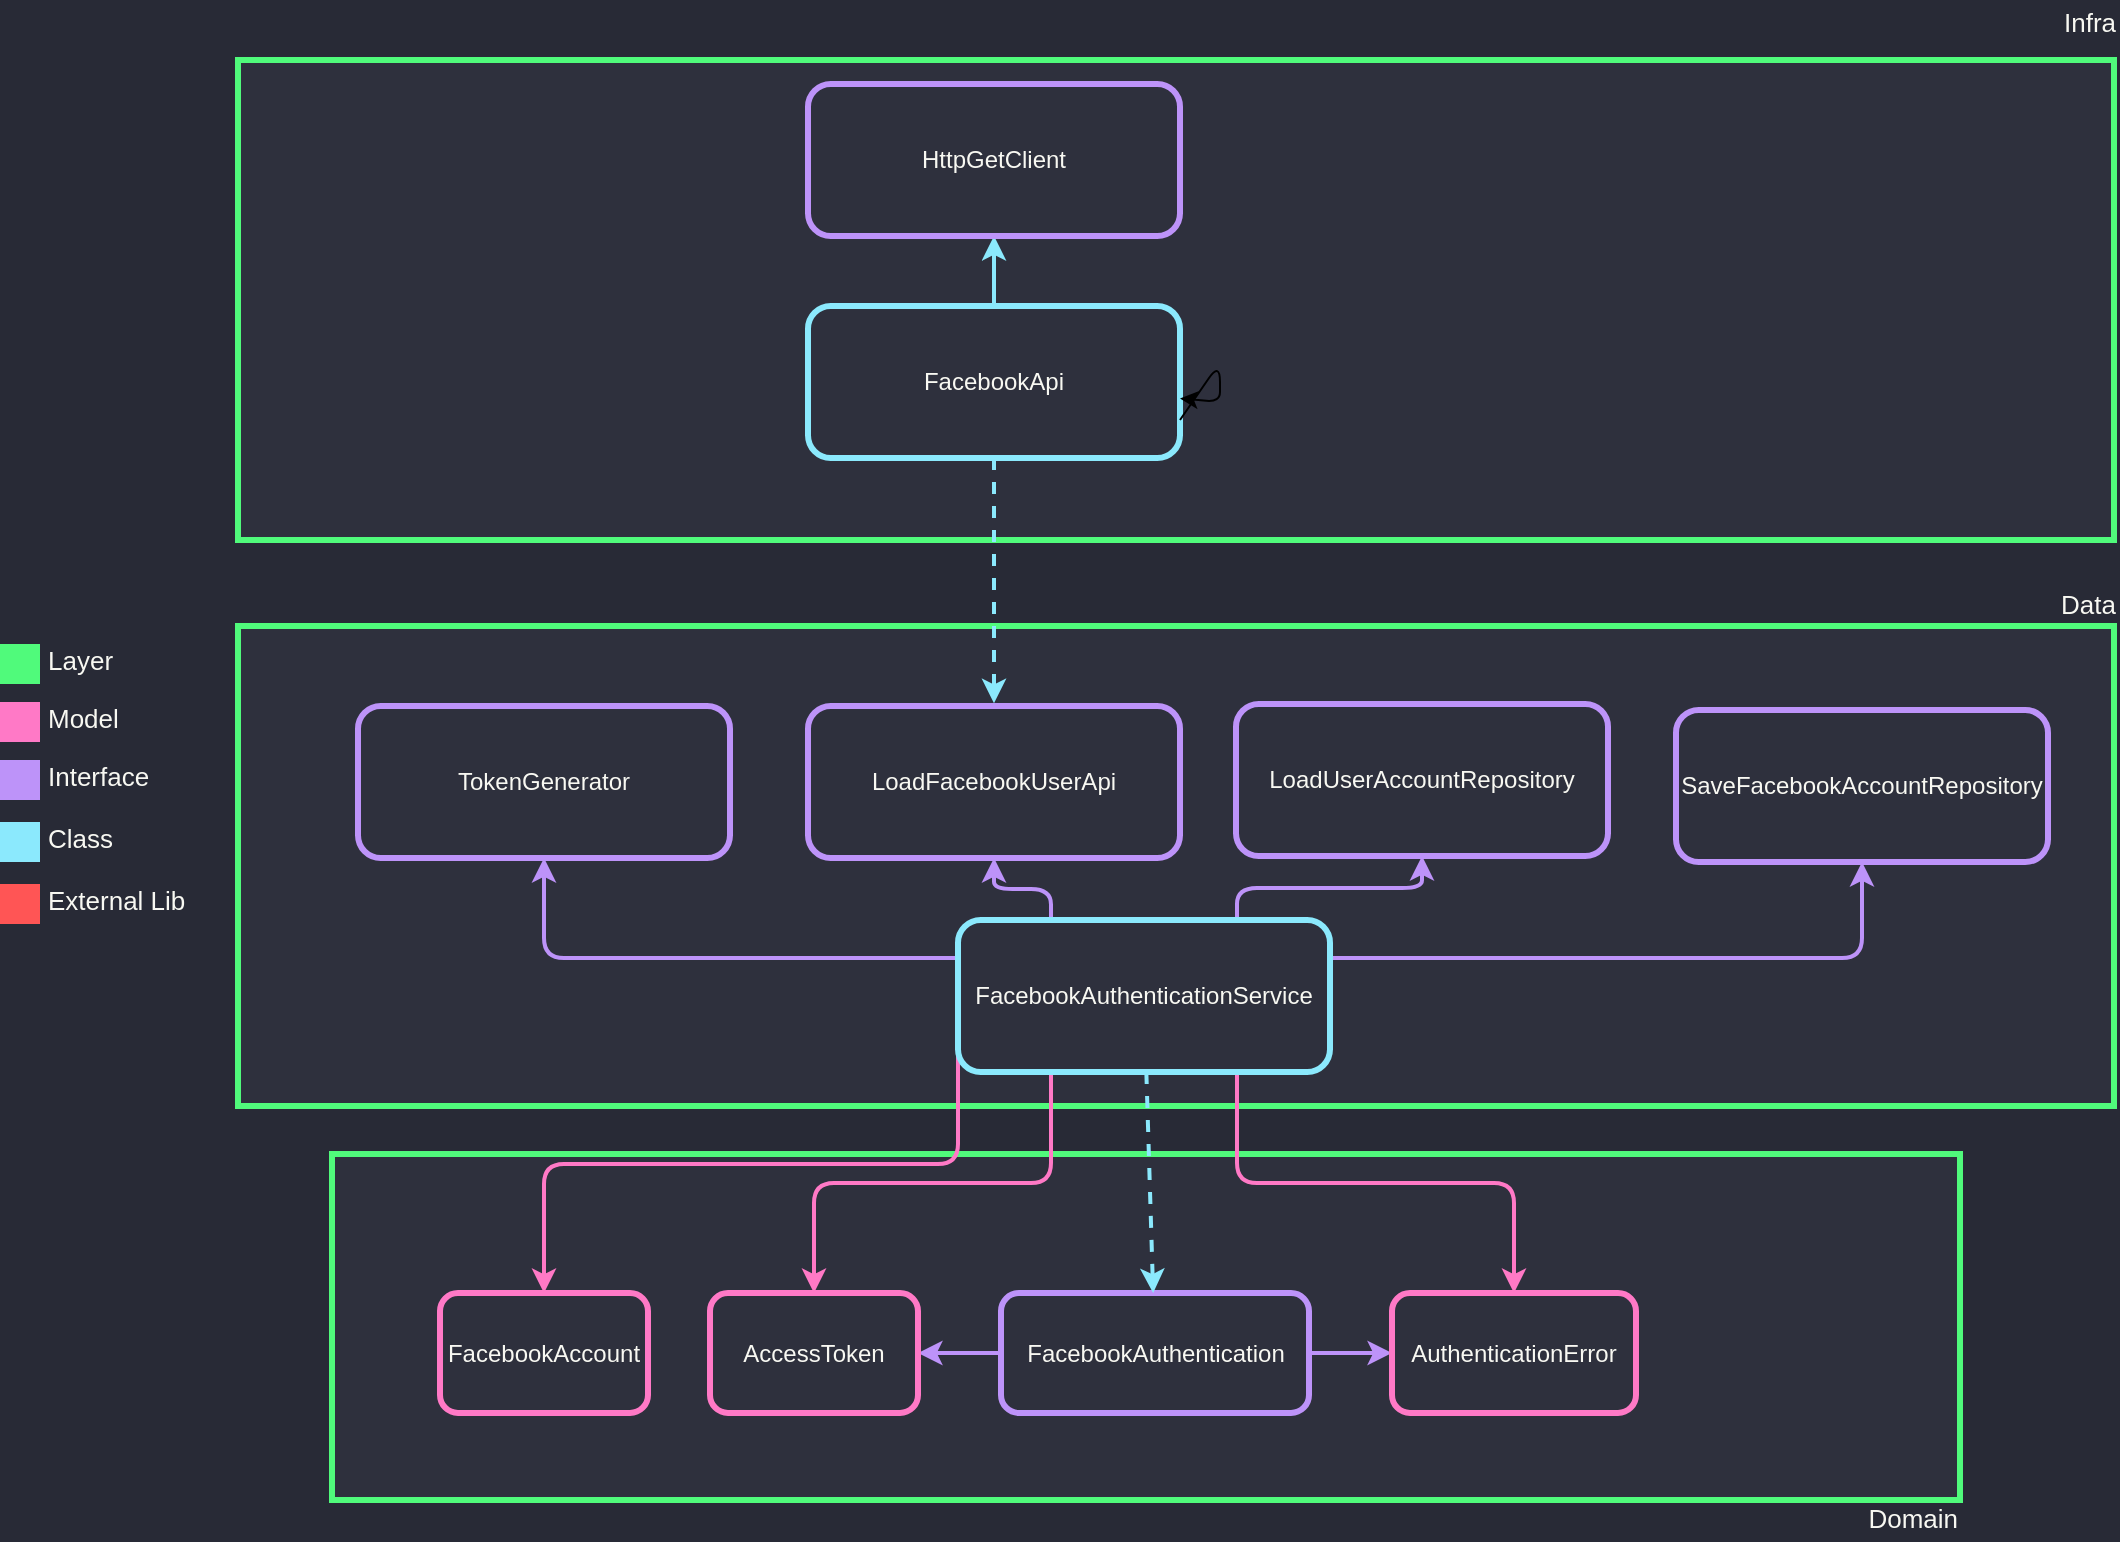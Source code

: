 <mxfile pages="1">
    <diagram id="xk0LYboaFIT9QmwzVqD-" name="Page-1">
        <mxGraphModel dx="2401" dy="2100" grid="0" gridSize="10" guides="1" tooltips="1" connect="1" arrows="1" fold="1" page="1" pageScale="1" pageWidth="827" pageHeight="1169" background="#282A36" math="0" shadow="0">
            <root>
                <mxCell id="0"/>
                <mxCell id="1" parent="0"/>
                <mxCell id="18" style="edgeStyle=orthogonalEdgeStyle;rounded=0;orthogonalLoop=1;jettySize=auto;html=1;exitX=0;exitY=0.5;exitDx=0;exitDy=0;entryX=1;entryY=0.5;entryDx=0;entryDy=0;fontSize=13;fontColor=#F8F8F2;strokeWidth=2;strokeColor=#BD93F9;" parent="1" source="20" target="22" edge="1">
                    <mxGeometry relative="1" as="geometry"/>
                </mxCell>
                <mxCell id="19" style="edgeStyle=orthogonalEdgeStyle;rounded=0;orthogonalLoop=1;jettySize=auto;html=1;exitX=1;exitY=0.5;exitDx=0;exitDy=0;entryX=0;entryY=0.5;entryDx=0;entryDy=0;strokeColor=#BD93F9;strokeWidth=2;fontSize=13;fontColor=#F8F8F2;" parent="1" source="20" target="23" edge="1">
                    <mxGeometry relative="1" as="geometry"/>
                </mxCell>
                <mxCell id="20" value="FacebookAuthentication" style="rounded=1;whiteSpace=wrap;html=1;strokeColor=#BD93F9;fillColor=#2E303D;strokeWidth=3;fontColor=#F8F8F2;" parent="1" vertex="1">
                    <mxGeometry x="-59.5" y="159.5" width="154" height="60" as="geometry"/>
                </mxCell>
                <mxCell id="21" value="Domain" style="text;html=1;resizable=0;points=[];autosize=1;align=right;verticalAlign=bottom;spacingTop=-4;fontColor=#F8F8F2;fontSize=13;" parent="1" vertex="1">
                    <mxGeometry x="369" y="269" width="51" height="14" as="geometry"/>
                </mxCell>
                <mxCell id="22" value="AccessToken" style="rounded=1;whiteSpace=wrap;html=1;strokeColor=#FF79C6;fillColor=#2E303D;strokeWidth=3;fontColor=#F8F8F2;" parent="1" vertex="1">
                    <mxGeometry x="-205" y="159.5" width="104" height="60" as="geometry"/>
                </mxCell>
                <mxCell id="23" value="AuthenticationError" style="rounded=1;whiteSpace=wrap;html=1;strokeColor=#FF79C6;fillColor=#2E303D;strokeWidth=3;fontColor=#F8F8F2;" parent="1" vertex="1">
                    <mxGeometry x="136" y="159.5" width="122" height="60" as="geometry"/>
                </mxCell>
                <mxCell id="42" value="UserAccount" style="rounded=1;whiteSpace=wrap;html=1;strokeColor=#FF79C6;fillColor=#2E303D;strokeWidth=3;fontColor=#F8F8F2;" parent="1" vertex="1">
                    <mxGeometry x="-350.5" y="159.5" width="104" height="60" as="geometry"/>
                </mxCell>
                <mxCell id="69" value="" style="rounded=0;whiteSpace=wrap;html=1;strokeColor=none;strokeWidth=3;fillColor=#FF79C6;fontSize=13;fontColor=#F8F8F2;align=right;" parent="1" vertex="1">
                    <mxGeometry x="-560" y="-136" width="20" height="20" as="geometry"/>
                </mxCell>
                <mxCell id="70" value="Model" style="text;html=1;resizable=0;points=[];autosize=1;align=left;verticalAlign=middle;spacingTop=-4;fontSize=13;fontColor=#F8F8F2;" parent="1" vertex="1">
                    <mxGeometry x="-538" y="-134" width="45" height="16" as="geometry"/>
                </mxCell>
                <mxCell id="71" value="" style="rounded=0;whiteSpace=wrap;html=1;strokeColor=none;strokeWidth=3;fillColor=#BD93F9;fontSize=13;fontColor=#F8F8F2;align=right;" parent="1" vertex="1">
                    <mxGeometry x="-560" y="-107" width="20" height="20" as="geometry"/>
                </mxCell>
                <mxCell id="72" value="Interface" style="text;html=1;resizable=0;points=[];autosize=1;align=left;verticalAlign=middle;spacingTop=-4;fontSize=13;fontColor=#F8F8F2;" parent="1" vertex="1">
                    <mxGeometry x="-538" y="-105" width="61" height="16" as="geometry"/>
                </mxCell>
                <mxCell id="73" value="" style="rounded=0;whiteSpace=wrap;html=1;strokeColor=none;strokeWidth=3;fillColor=#8BE9FD;fontSize=13;fontColor=#F8F8F2;align=right;" parent="1" vertex="1">
                    <mxGeometry x="-560" y="-76" width="20" height="20" as="geometry"/>
                </mxCell>
                <mxCell id="74" value="Class" style="text;html=1;resizable=0;points=[];autosize=1;align=left;verticalAlign=middle;spacingTop=-4;fontSize=13;fontColor=#F8F8F2;" parent="1" vertex="1">
                    <mxGeometry x="-538" y="-74" width="43" height="16" as="geometry"/>
                </mxCell>
                <mxCell id="75" value="" style="rounded=0;whiteSpace=wrap;html=1;strokeColor=none;strokeWidth=3;fillColor=#50FA7B;fontSize=13;fontColor=#F8F8F2;align=right;" parent="1" vertex="1">
                    <mxGeometry x="-560" y="-165" width="20" height="20" as="geometry"/>
                </mxCell>
                <mxCell id="76" value="Layer" style="text;html=1;resizable=0;points=[];autosize=1;align=left;verticalAlign=middle;spacingTop=-4;fontSize=13;fontColor=#F8F8F2;" parent="1" vertex="1">
                    <mxGeometry x="-538" y="-163" width="43" height="16" as="geometry"/>
                </mxCell>
                <mxCell id="77" value="" style="rounded=0;whiteSpace=wrap;html=1;strokeColor=#50FA7B;strokeWidth=3;fillColor=#2E303D;fontColor=#F8F8F2;" parent="1" vertex="1">
                    <mxGeometry x="-394" y="90" width="814" height="173" as="geometry"/>
                </mxCell>
                <mxCell id="78" style="edgeStyle=orthogonalEdgeStyle;rounded=0;orthogonalLoop=1;jettySize=auto;html=1;exitX=0;exitY=0.5;exitDx=0;exitDy=0;entryX=1;entryY=0.5;entryDx=0;entryDy=0;fontSize=13;fontColor=#F8F8F2;strokeWidth=2;strokeColor=#BD93F9;" parent="1" source="80" target="82" edge="1">
                    <mxGeometry relative="1" as="geometry"/>
                </mxCell>
                <mxCell id="79" style="edgeStyle=orthogonalEdgeStyle;rounded=0;orthogonalLoop=1;jettySize=auto;html=1;exitX=1;exitY=0.5;exitDx=0;exitDy=0;entryX=0;entryY=0.5;entryDx=0;entryDy=0;strokeColor=#BD93F9;strokeWidth=2;fontSize=13;fontColor=#F8F8F2;" parent="1" source="80" target="83" edge="1">
                    <mxGeometry relative="1" as="geometry"/>
                </mxCell>
                <mxCell id="80" value="FacebookAuthentication" style="rounded=1;whiteSpace=wrap;html=1;strokeColor=#BD93F9;fillColor=#2E303D;strokeWidth=3;fontColor=#F8F8F2;" parent="1" vertex="1">
                    <mxGeometry x="-59.5" y="159.5" width="154" height="60" as="geometry"/>
                </mxCell>
                <mxCell id="81" value="Data&lt;br&gt;" style="text;html=1;resizable=0;points=[];autosize=1;align=right;verticalAlign=bottom;spacingTop=-4;fontColor=#F8F8F2;fontSize=13;" parent="1" vertex="1">
                    <mxGeometry x="369" y="-138" width="45" height="22" as="geometry"/>
                </mxCell>
                <mxCell id="82" value="AccessToken" style="rounded=1;whiteSpace=wrap;html=1;strokeColor=#FF79C6;fillColor=#2E303D;strokeWidth=3;fontColor=#F8F8F2;" parent="1" vertex="1">
                    <mxGeometry x="-205" y="159.5" width="104" height="60" as="geometry"/>
                </mxCell>
                <mxCell id="83" value="AuthenticationError" style="rounded=1;whiteSpace=wrap;html=1;strokeColor=#FF79C6;fillColor=#2E303D;strokeWidth=3;fontColor=#F8F8F2;" parent="1" vertex="1">
                    <mxGeometry x="136" y="159.5" width="122" height="60" as="geometry"/>
                </mxCell>
                <mxCell id="113" value="" style="rounded=0;whiteSpace=wrap;html=1;strokeColor=none;strokeWidth=3;fillColor=#FF5555;fontSize=13;fontColor=#F8F8F2;align=right;" parent="1" vertex="1">
                    <mxGeometry x="-560" y="-45" width="20" height="20" as="geometry"/>
                </mxCell>
                <mxCell id="114" value="External Lib" style="text;html=1;resizable=0;points=[];autosize=1;align=left;verticalAlign=middle;spacingTop=-4;fontSize=13;fontColor=#F8F8F2;" parent="1" vertex="1">
                    <mxGeometry x="-538" y="-43" width="79" height="16" as="geometry"/>
                </mxCell>
                <mxCell id="116" value="" style="rounded=0;whiteSpace=wrap;html=1;strokeColor=#50FA7B;strokeWidth=3;fillColor=#2E303D;fontColor=#F8F8F2;" parent="1" vertex="1">
                    <mxGeometry x="-441" y="-174" width="938" height="240" as="geometry"/>
                </mxCell>
                <mxCell id="120" style="edgeStyle=none;html=1;dashed=1;strokeWidth=2;strokeColor=#8be9fd;" parent="1" source="117" target="80" edge="1">
                    <mxGeometry relative="1" as="geometry"/>
                </mxCell>
                <mxCell id="128" style="edgeStyle=orthogonalEdgeStyle;html=1;strokeColor=#bd93f9;strokeWidth=2;exitX=0;exitY=0.25;exitDx=0;exitDy=0;" parent="1" source="117" target="122" edge="1">
                    <mxGeometry relative="1" as="geometry"/>
                </mxCell>
                <mxCell id="129" value="" style="edgeStyle=orthogonalEdgeStyle;html=1;strokeColor=#bd93f9;strokeWidth=2;exitX=0.25;exitY=0;exitDx=0;exitDy=0;" parent="1" source="117" target="123" edge="1">
                    <mxGeometry relative="1" as="geometry"/>
                </mxCell>
                <mxCell id="130" style="edgeStyle=orthogonalEdgeStyle;html=1;strokeColor=#bd93f9;strokeWidth=2;exitX=0.75;exitY=0;exitDx=0;exitDy=0;" parent="1" source="117" target="124" edge="1">
                    <mxGeometry relative="1" as="geometry"/>
                </mxCell>
                <mxCell id="131" style="edgeStyle=orthogonalEdgeStyle;html=1;strokeColor=#bd93f9;strokeWidth=2;exitX=1;exitY=0.25;exitDx=0;exitDy=0;" parent="1" source="117" target="125" edge="1">
                    <mxGeometry relative="1" as="geometry"/>
                </mxCell>
                <mxCell id="133" style="edgeStyle=elbowEdgeStyle;html=1;entryX=0.5;entryY=0;entryDx=0;entryDy=0;strokeColor=#ff79c6;strokeWidth=2;elbow=vertical;exitX=0.75;exitY=1;exitDx=0;exitDy=0;" parent="1" source="117" target="83" edge="1">
                    <mxGeometry relative="1" as="geometry"/>
                </mxCell>
                <mxCell id="134" style="edgeStyle=elbowEdgeStyle;elbow=vertical;html=1;exitX=0;exitY=0.75;exitDx=0;exitDy=0;strokeColor=#ff79c6;strokeWidth=2;" parent="1" source="117" target="132" edge="1">
                    <mxGeometry relative="1" as="geometry"/>
                </mxCell>
                <mxCell id="135" style="edgeStyle=elbowEdgeStyle;elbow=vertical;html=1;exitX=0.25;exitY=1;exitDx=0;exitDy=0;strokeColor=#ff79c6;strokeWidth=2;" parent="1" source="117" target="82" edge="1">
                    <mxGeometry relative="1" as="geometry"/>
                </mxCell>
                <mxCell id="117" value="FacebookAuthenticationService" style="rounded=1;whiteSpace=wrap;html=1;strokeColor=#8be9fd;fillColor=#2E303D;strokeWidth=3;fontColor=#F8F8F2;" parent="1" vertex="1">
                    <mxGeometry x="-81" y="-27" width="186" height="76" as="geometry"/>
                </mxCell>
                <mxCell id="122" value="TokenGenerator" style="rounded=1;whiteSpace=wrap;html=1;strokeColor=#bd93f9;fillColor=#2E303D;strokeWidth=3;fontColor=#F8F8F2;" parent="1" vertex="1">
                    <mxGeometry x="-381" y="-134" width="186" height="76" as="geometry"/>
                </mxCell>
                <mxCell id="123" value="LoadFacebookUserApi" style="rounded=1;whiteSpace=wrap;html=1;strokeColor=#bd93f9;fillColor=#2E303D;strokeWidth=3;fontColor=#F8F8F2;" parent="1" vertex="1">
                    <mxGeometry x="-156" y="-134" width="186" height="76" as="geometry"/>
                </mxCell>
                <mxCell id="124" value="LoadUserAccountRepository" style="rounded=1;whiteSpace=wrap;html=1;strokeColor=#bd93f9;fillColor=#2E303D;strokeWidth=3;fontColor=#F8F8F2;" parent="1" vertex="1">
                    <mxGeometry x="58" y="-135" width="186" height="76" as="geometry"/>
                </mxCell>
                <mxCell id="125" value="SaveFacebookAccountRepository" style="rounded=1;whiteSpace=wrap;html=1;strokeColor=#bd93f9;fillColor=#2E303D;strokeWidth=3;fontColor=#F8F8F2;" parent="1" vertex="1">
                    <mxGeometry x="278" y="-132" width="186" height="76" as="geometry"/>
                </mxCell>
                <mxCell id="132" value="FacebookAccount" style="rounded=1;whiteSpace=wrap;html=1;strokeColor=#FF79C6;fillColor=#2E303D;strokeWidth=3;fontColor=#F8F8F2;" parent="1" vertex="1">
                    <mxGeometry x="-340" y="159.5" width="104" height="60" as="geometry"/>
                </mxCell>
                <mxCell id="137" value="" style="rounded=0;whiteSpace=wrap;html=1;strokeColor=#50FA7B;strokeWidth=3;fillColor=#2E303D;fontColor=#F8F8F2;" vertex="1" parent="1">
                    <mxGeometry x="-441" y="-457" width="938" height="240" as="geometry"/>
                </mxCell>
                <mxCell id="138" value="Data" style="text;html=1;resizable=0;points=[];autosize=1;align=right;verticalAlign=bottom;spacingTop=-4;fontColor=#F8F8F2;fontSize=13;" vertex="1" parent="1">
                    <mxGeometry x="454" y="-196" width="45" height="22" as="geometry"/>
                </mxCell>
                <mxCell id="139" value="Infra" style="text;html=1;resizable=0;points=[];autosize=1;align=right;verticalAlign=bottom;spacingTop=-4;fontColor=#F8F8F2;fontSize=13;" vertex="1" parent="1">
                    <mxGeometry x="455" y="-487" width="44" height="22" as="geometry"/>
                </mxCell>
                <mxCell id="142" style="edgeStyle=none;html=1;dashed=1;strokeColor=none;strokeWidth=2;dashPattern=8 8;" edge="1" parent="1" source="140" target="123">
                    <mxGeometry relative="1" as="geometry"/>
                </mxCell>
                <mxCell id="143" style="edgeStyle=none;html=1;dashed=1;strokeWidth=2;strokeColor=#8be9fd;" edge="1" parent="1" source="140">
                    <mxGeometry relative="1" as="geometry">
                        <mxPoint x="-63" y="-135.375" as="targetPoint"/>
                    </mxGeometry>
                </mxCell>
                <mxCell id="145" style="edgeStyle=none;html=1;entryX=0.5;entryY=1;entryDx=0;entryDy=0;strokeColor=#8be9fd;strokeWidth=2;" edge="1" parent="1" source="140" target="144">
                    <mxGeometry relative="1" as="geometry"/>
                </mxCell>
                <mxCell id="140" value="FacebookApi&lt;br&gt;" style="rounded=1;whiteSpace=wrap;html=1;strokeColor=#8be9fd;fillColor=#2E303D;strokeWidth=3;fontColor=#F8F8F2;" vertex="1" parent="1">
                    <mxGeometry x="-156" y="-334" width="186" height="76" as="geometry"/>
                </mxCell>
                <mxCell id="141" style="edgeStyle=none;html=1;exitX=1;exitY=0.75;exitDx=0;exitDy=0;" edge="1" parent="1" source="140" target="140">
                    <mxGeometry relative="1" as="geometry"/>
                </mxCell>
                <mxCell id="144" value="HttpGetClient" style="rounded=1;whiteSpace=wrap;html=1;strokeColor=#bd93f9;fillColor=#2E303D;strokeWidth=3;fontColor=#F8F8F2;" vertex="1" parent="1">
                    <mxGeometry x="-156" y="-445" width="186" height="76" as="geometry"/>
                </mxCell>
            </root>
        </mxGraphModel>
    </diagram>
</mxfile>
